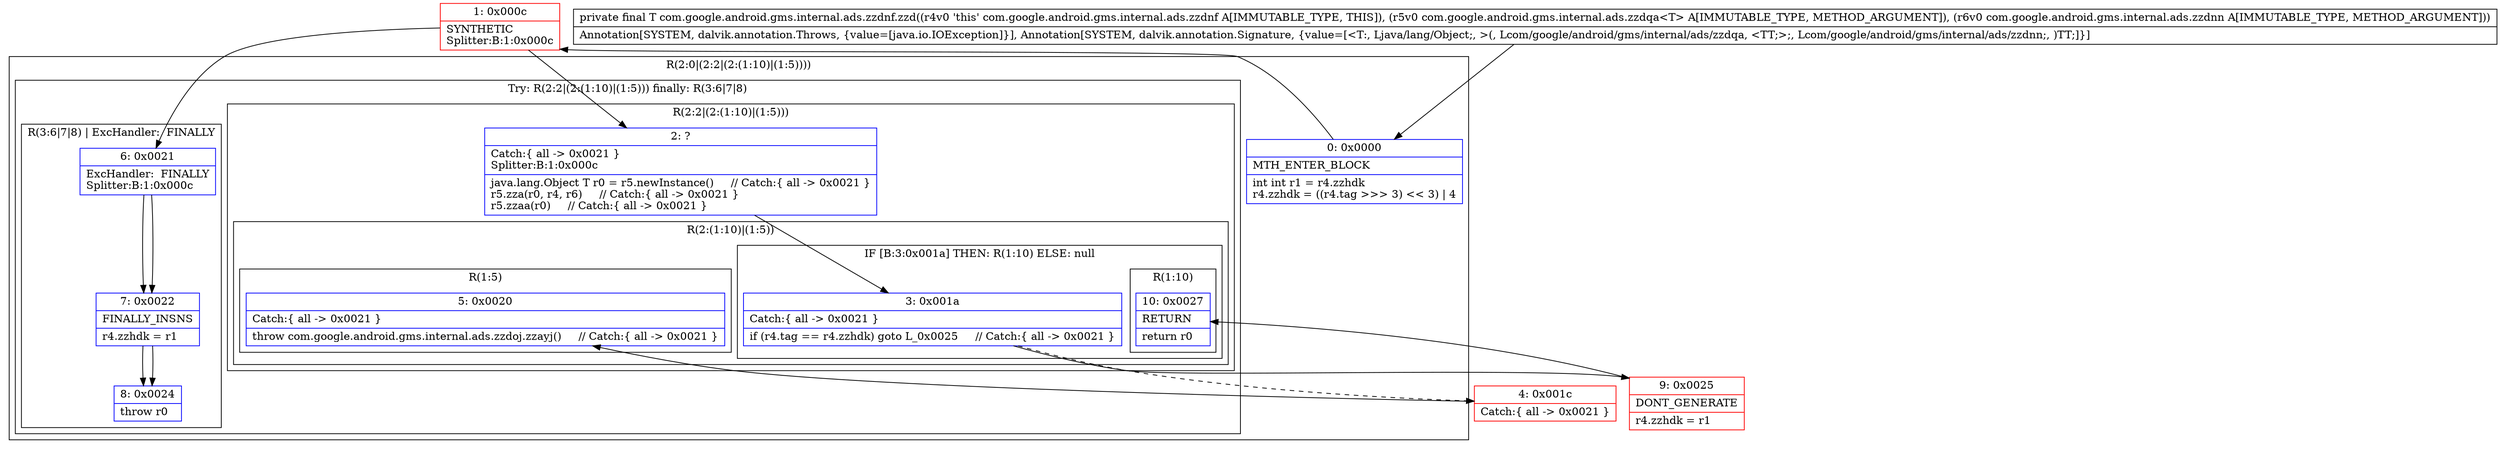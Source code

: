 digraph "CFG forcom.google.android.gms.internal.ads.zzdnf.zzd(Lcom\/google\/android\/gms\/internal\/ads\/zzdqa;Lcom\/google\/android\/gms\/internal\/ads\/zzdnn;)Ljava\/lang\/Object;" {
subgraph cluster_Region_633178594 {
label = "R(2:0|(2:2|(2:(1:10)|(1:5))))";
node [shape=record,color=blue];
Node_0 [shape=record,label="{0\:\ 0x0000|MTH_ENTER_BLOCK\l|int int r1 = r4.zzhdk\lr4.zzhdk = ((r4.tag \>\>\> 3) \<\< 3) \| 4\l}"];
subgraph cluster_TryCatchRegion_1157382999 {
label = "Try: R(2:2|(2:(1:10)|(1:5))) finally: R(3:6|7|8)";
node [shape=record,color=blue];
subgraph cluster_Region_1797017214 {
label = "R(2:2|(2:(1:10)|(1:5)))";
node [shape=record,color=blue];
Node_2 [shape=record,label="{2\:\ ?|Catch:\{ all \-\> 0x0021 \}\lSplitter:B:1:0x000c\l|java.lang.Object T r0 = r5.newInstance()     \/\/ Catch:\{ all \-\> 0x0021 \}\lr5.zza(r0, r4, r6)     \/\/ Catch:\{ all \-\> 0x0021 \}\lr5.zzaa(r0)     \/\/ Catch:\{ all \-\> 0x0021 \}\l}"];
subgraph cluster_Region_1043762886 {
label = "R(2:(1:10)|(1:5))";
node [shape=record,color=blue];
subgraph cluster_IfRegion_2146710619 {
label = "IF [B:3:0x001a] THEN: R(1:10) ELSE: null";
node [shape=record,color=blue];
Node_3 [shape=record,label="{3\:\ 0x001a|Catch:\{ all \-\> 0x0021 \}\l|if (r4.tag == r4.zzhdk) goto L_0x0025     \/\/ Catch:\{ all \-\> 0x0021 \}\l}"];
subgraph cluster_Region_1331012494 {
label = "R(1:10)";
node [shape=record,color=blue];
Node_10 [shape=record,label="{10\:\ 0x0027|RETURN\l|return r0\l}"];
}
}
subgraph cluster_Region_1546433995 {
label = "R(1:5)";
node [shape=record,color=blue];
Node_5 [shape=record,label="{5\:\ 0x0020|Catch:\{ all \-\> 0x0021 \}\l|throw com.google.android.gms.internal.ads.zzdoj.zzayj()     \/\/ Catch:\{ all \-\> 0x0021 \}\l}"];
}
}
}
subgraph cluster_Region_1744494798 {
label = "R(3:6|7|8) | ExcHandler:  FINALLY\l";
node [shape=record,color=blue];
Node_6 [shape=record,label="{6\:\ 0x0021|ExcHandler:  FINALLY\lSplitter:B:1:0x000c\l}"];
Node_7 [shape=record,label="{7\:\ 0x0022|FINALLY_INSNS\l|r4.zzhdk = r1\l}"];
Node_8 [shape=record,label="{8\:\ 0x0024|throw r0\l}"];
}
}
}
subgraph cluster_Region_1744494798 {
label = "R(3:6|7|8) | ExcHandler:  FINALLY\l";
node [shape=record,color=blue];
Node_6 [shape=record,label="{6\:\ 0x0021|ExcHandler:  FINALLY\lSplitter:B:1:0x000c\l}"];
Node_7 [shape=record,label="{7\:\ 0x0022|FINALLY_INSNS\l|r4.zzhdk = r1\l}"];
Node_8 [shape=record,label="{8\:\ 0x0024|throw r0\l}"];
}
Node_1 [shape=record,color=red,label="{1\:\ 0x000c|SYNTHETIC\lSplitter:B:1:0x000c\l}"];
Node_4 [shape=record,color=red,label="{4\:\ 0x001c|Catch:\{ all \-\> 0x0021 \}\l}"];
Node_9 [shape=record,color=red,label="{9\:\ 0x0025|DONT_GENERATE\l|r4.zzhdk = r1\l}"];
MethodNode[shape=record,label="{private final T com.google.android.gms.internal.ads.zzdnf.zzd((r4v0 'this' com.google.android.gms.internal.ads.zzdnf A[IMMUTABLE_TYPE, THIS]), (r5v0 com.google.android.gms.internal.ads.zzdqa\<T\> A[IMMUTABLE_TYPE, METHOD_ARGUMENT]), (r6v0 com.google.android.gms.internal.ads.zzdnn A[IMMUTABLE_TYPE, METHOD_ARGUMENT]))  | Annotation[SYSTEM, dalvik.annotation.Throws, \{value=[java.io.IOException]\}], Annotation[SYSTEM, dalvik.annotation.Signature, \{value=[\<T:, Ljava\/lang\/Object;, \>(, Lcom\/google\/android\/gms\/internal\/ads\/zzdqa, \<TT;\>;, Lcom\/google\/android\/gms\/internal\/ads\/zzdnn;, )TT;]\}]\l}"];
MethodNode -> Node_0;
Node_0 -> Node_1;
Node_2 -> Node_3;
Node_3 -> Node_4[style=dashed];
Node_3 -> Node_9;
Node_6 -> Node_7;
Node_7 -> Node_8;
Node_6 -> Node_7;
Node_7 -> Node_8;
Node_1 -> Node_2;
Node_1 -> Node_6;
Node_4 -> Node_5;
Node_9 -> Node_10;
}

